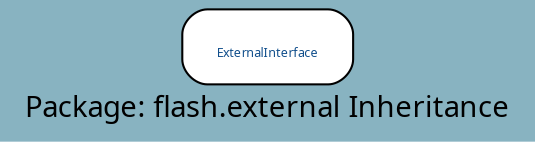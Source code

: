 digraph uml {
	graph [label="Package: flash.external Inheritance", ratio=compress, rankdir=RL, smoothing=avg_dist, overlap=compress, packMode="graph", labelloc=c, fontname="DejaVu Sans Condenesed", fontsize=14, bgcolor="#88B3C1", fontcolor=black];
	node [label="\N", style="rounded,filled", fillcolor="#96c288", fontcolor="#104E8B", fontname="FFF Harmony", fontsize=6, shape=record, color=black];
	edge [fontname=Sans, fontsize=8, minlen="1.2", color=black, fontcolor=black];
	graph [lp="130,12",
		bb="0,0,260,61"];
	"flash.external.ExternalInterface" [label="{\nExternalInterface}", fillcolor=white, URL="../types/flash/external/ExternalInterface.html", tooltip="\nExternalInterface", portPos=w, pos="130,43", rects="89,25,171,61", width="1.14", height="0.50"];
}

